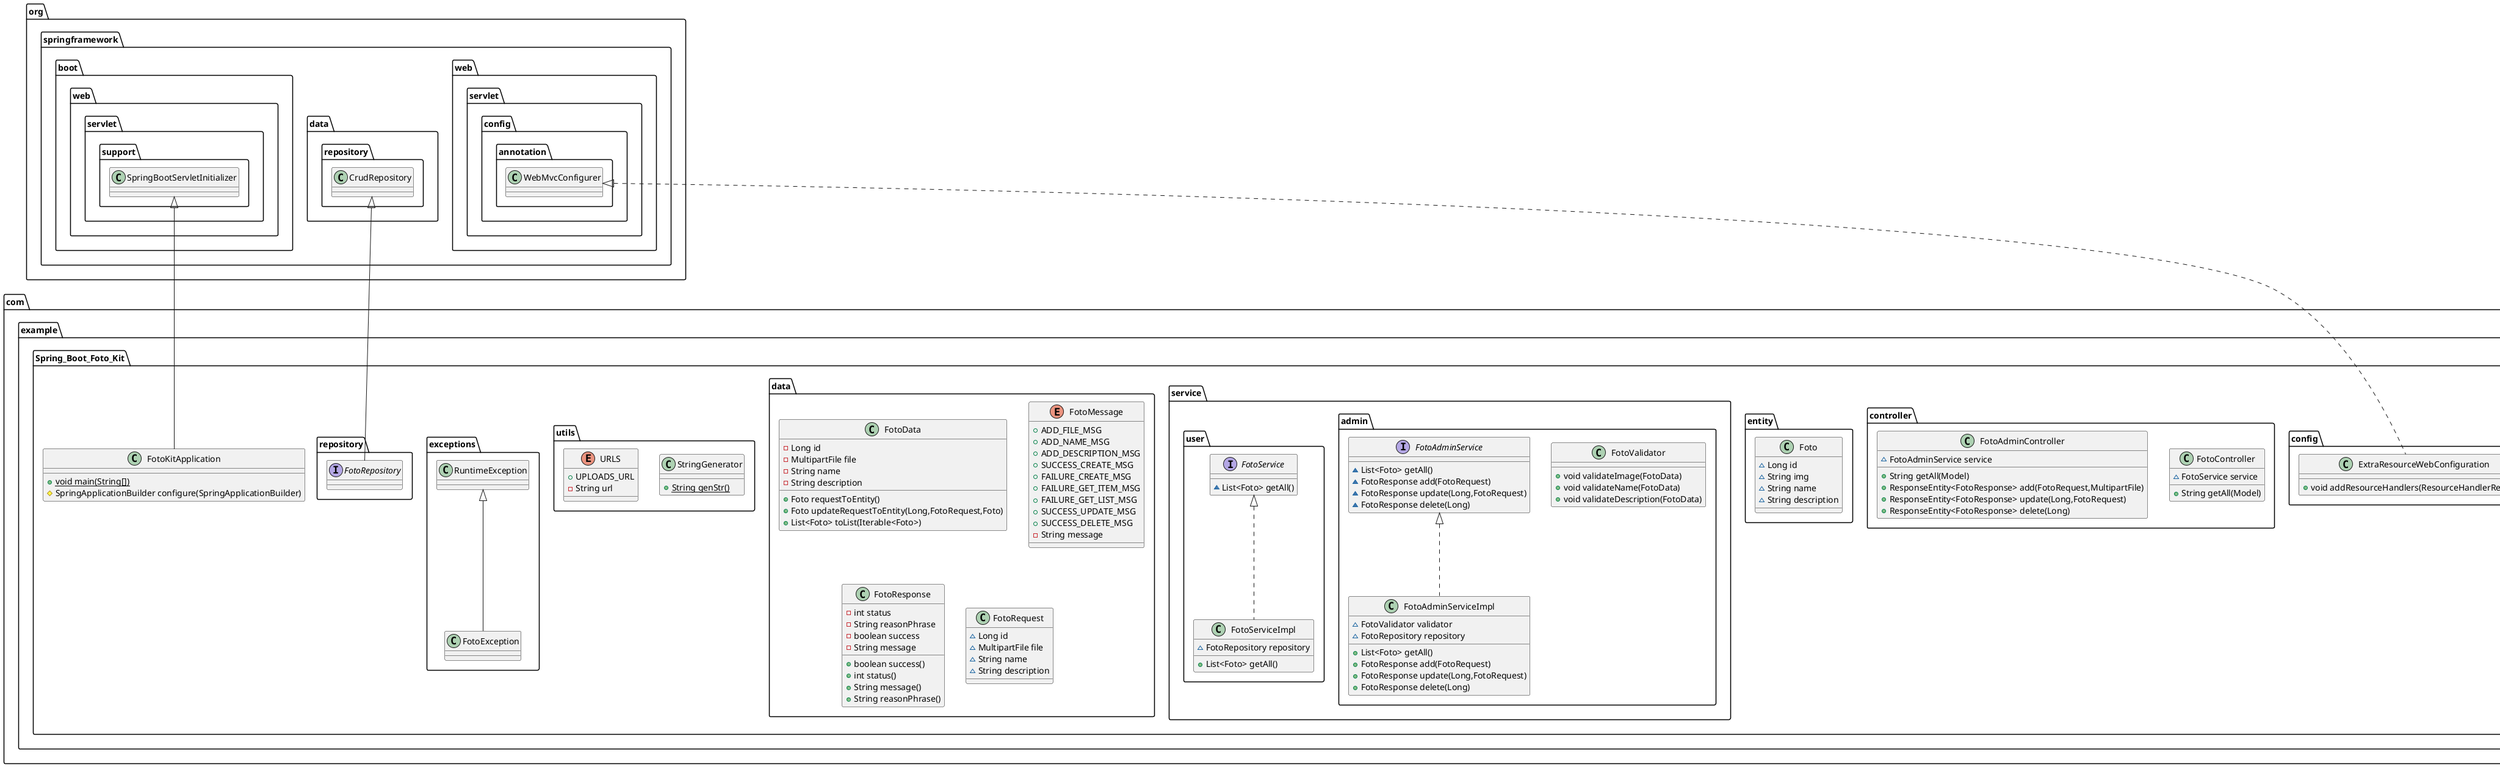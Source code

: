 @startuml
class com.example.Spring_Boot_Foto_Kit.FotoKitApplication {
+ {static} void main(String[])
# SpringApplicationBuilder configure(SpringApplicationBuilder)
}

class com.example.Spring_Boot_Foto_Kit.config.ExtraResourceWebConfiguration {
+ void addResourceHandlers(ResourceHandlerRegistry)
}

class com.example.Spring_Boot_Foto_Kit.controller.FotoController {
~ FotoService service
+ String getAll(Model)
}


class com.example.Spring_Boot_Foto_Kit.entity.Foto {
~ Long id
~ String img
~ String name
~ String description
}

class com.example.Spring_Boot_Foto_Kit.service.admin.FotoValidator {
+ void validateImage(FotoData)
+ void validateName(FotoData)
+ void validateDescription(FotoData)
}

class com.example.Spring_Boot_Foto_Kit.data.FotoData {
- Long id
- MultipartFile file
- String name
- String description
+ Foto requestToEntity()
+ Foto updateRequestToEntity(Long,FotoRequest,Foto)
+ List<Foto> toList(Iterable<Foto>)
}


enum com.example.Spring_Boot_Foto_Kit.data.FotoMessage {
+  ADD_FILE_MSG
+  ADD_NAME_MSG
+  ADD_DESCRIPTION_MSG
+  SUCCESS_CREATE_MSG
+  FAILURE_CREATE_MSG
+  FAILURE_GET_ITEM_MSG
+  FAILURE_GET_LIST_MSG
+  SUCCESS_UPDATE_MSG
+  SUCCESS_DELETE_MSG
- String message
}

class com.example.Spring_Boot_Foto_Kit.data.FotoResponse {
- int status
- String reasonPhrase
- boolean success
- String message
+ boolean success()
+ int status()
+ String message()
+ String reasonPhrase()
}


interface com.example.Spring_Boot_Foto_Kit.service.user.FotoService {
~ List<Foto> getAll()
}

class com.example.Spring_Boot_Foto_Kit.utils.StringGenerator {
+ {static} String genStr()
}

class com.example.Spring_Boot_Foto_Kit.exceptions.FotoException {
}
class com.example.Spring_Boot_Foto_Kit.service.admin.FotoAdminServiceImpl {
~ FotoValidator validator
~ FotoRepository repository
+ List<Foto> getAll()
+ FotoResponse add(FotoRequest)
+ FotoResponse update(Long,FotoRequest)
+ FotoResponse delete(Long)
}


enum com.example.Spring_Boot_Foto_Kit.utils.URLS {
+  UPLOADS_URL
- String url
}

interface com.example.Spring_Boot_Foto_Kit.service.admin.FotoAdminService {
~ List<Foto> getAll()
~ FotoResponse add(FotoRequest)
~ FotoResponse update(Long,FotoRequest)
~ FotoResponse delete(Long)
}

class com.example.Spring_Boot_Foto_Kit.data.FotoRequest {
~ Long id
~ MultipartFile file
~ String name
~ String description
}

interface com.example.Spring_Boot_Foto_Kit.repository.FotoRepository {
}
class com.example.Spring_Boot_Foto_Kit.service.user.FotoServiceImpl {
~ FotoRepository repository
+ List<Foto> getAll()
}


class com.example.Spring_Boot_Foto_Kit.controller.FotoAdminController {
~ FotoAdminService service
+ String getAll(Model)
+ ResponseEntity<FotoResponse> add(FotoRequest,MultipartFile)
+ ResponseEntity<FotoResponse> update(Long,FotoRequest)
+ ResponseEntity<FotoResponse> delete(Long)
}




org.springframework.boot.web.servlet.support.SpringBootServletInitializer <|-- com.example.Spring_Boot_Foto_Kit.FotoKitApplication
org.springframework.web.servlet.config.annotation.WebMvcConfigurer <|.. com.example.Spring_Boot_Foto_Kit.config.ExtraResourceWebConfiguration
com.example.Spring_Boot_Foto_Kit.exceptions.RuntimeException <|-- com.example.Spring_Boot_Foto_Kit.exceptions.FotoException
com.example.Spring_Boot_Foto_Kit.service.admin.FotoAdminService <|.. com.example.Spring_Boot_Foto_Kit.service.admin.FotoAdminServiceImpl
org.springframework.data.repository.CrudRepository <|-- com.example.Spring_Boot_Foto_Kit.repository.FotoRepository
com.example.Spring_Boot_Foto_Kit.service.user.FotoService <|.. com.example.Spring_Boot_Foto_Kit.service.user.FotoServiceImpl
@enduml